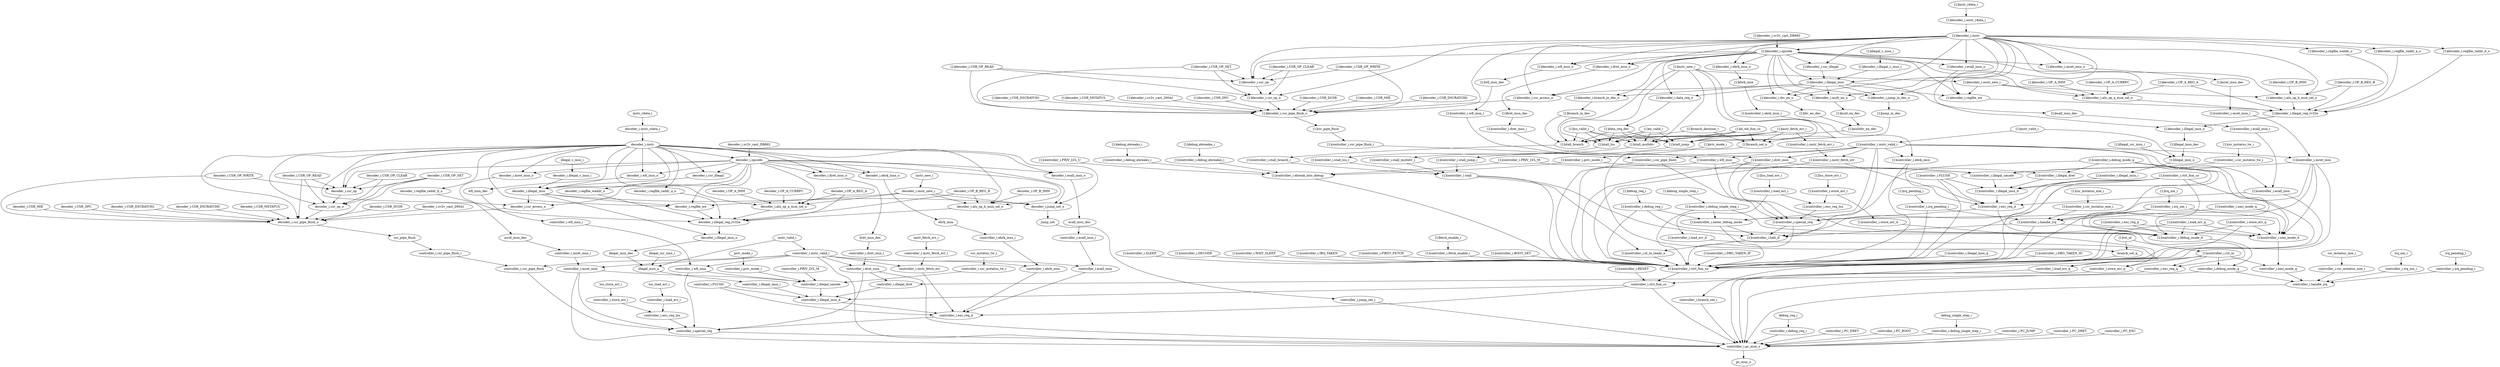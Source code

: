 strict digraph "" {
	"[1]decoder_i.regfile_waddr_o"	 [complexity=66,
		importance=0.226139331194,
		rank=0.00342635350294];
	"[1]decoder_i.illegal_reg_rv32e"	 [complexity=57,
		importance=0.224639396452,
		rank=0.00394104204302];
	"[1]decoder_i.regfile_waddr_o" -> "[1]decoder_i.illegal_reg_rv32e";
	"[1]controller_i.store_err_d"	 [complexity=5,
		importance=0.126293066967,
		rank=0.0252586133934];
	"controller_i.store_err_q"	 [complexity=3,
		importance=0.124236135488,
		rank=0.0414120451626];
	"[1]controller_i.store_err_d" -> "controller_i.store_err_q";
	"[1]controller_i.debug_mode_q"	 [complexity=37,
		importance=0.259781005236,
		rank=0.00702110824962];
	"[1]controller_i.debug_mode_d"	 [complexity=26,
		importance=0.035371155175,
		rank=0.00136042904519];
	"[1]controller_i.debug_mode_q" -> "[1]controller_i.debug_mode_d";
	"[1]controller_i.enter_debug_mode"	 [complexity=32,
		importance=0.257050514659,
		rank=0.00803282858308];
	"[1]controller_i.debug_mode_q" -> "[1]controller_i.enter_debug_mode";
	"[1]controller_i.ctrl_fsm_ns"	 [complexity=23,
		importance=0.0560106158287,
		rank=0.00243524416647];
	"[1]controller_i.debug_mode_q" -> "[1]controller_i.ctrl_fsm_ns";
	"[1]controller_i.handle_irq"	 [complexity=32,
		importance=0.194833045135,
		rank=0.00608853266047];
	"[1]controller_i.debug_mode_q" -> "[1]controller_i.handle_irq";
	"[1]controller_i.illegal_dret"	 [complexity=50,
		importance=0.208373847185,
		rank=0.00416747694369];
	"[1]controller_i.debug_mode_q" -> "[1]controller_i.illegal_dret";
	"decoder_i.OP_A_CURRPC"	 [complexity=49,
		importance=0.306098640594,
		rank=0.00624691103254];
	"decoder_i.alu_op_a_mux_sel_o"	 [complexity=37,
		importance=0.050767112984,
		rank=0.0013720841347];
	"decoder_i.OP_A_CURRPC" -> "decoder_i.alu_op_a_mux_sel_o";
	"[1]decoder_i.ecall_insn_o"	 [complexity=47,
		importance=0.209682770601,
		rank=0.00446133554471];
	"[1]ecall_insn_dec"	 [complexity=47,
		importance=0.208175981952,
		rank=0.00442927621175];
	"[1]decoder_i.ecall_insn_o" -> "[1]ecall_insn_dec";
	"[1]debug_ebreaku_i"	 [complexity=32,
		importance=0.0648616873385,
		rank=0.00202692772933];
	"[1]controller_i.debug_ebreaku_i"	 [complexity=32,
		importance=0.063365724648,
		rank=0.00198017889525];
	"[1]debug_ebreaku_i" -> "[1]controller_i.debug_ebreaku_i";
	"[1]controller_i.store_err_i"	 [complexity=40,
		importance=0.201562586251,
		rank=0.00503906465628];
	"[1]controller_i.store_err_i" -> "[1]controller_i.store_err_d";
	"[1]controller_i.exc_req_lsu"	 [complexity=37,
		importance=0.199318625379,
		rank=0.0053869898751];
	"[1]controller_i.store_err_i" -> "[1]controller_i.exc_req_lsu";
	"decoder_i.csr_op"	 [complexity=26,
		importance=0.67394588247,
		rank=0.0259209954796];
	"decoder_i.csr_op_o"	 [complexity=19,
		importance=0.223785925938,
		rank=0.0117782066283];
	"decoder_i.csr_op" -> "decoder_i.csr_op_o";
	"controller_i.nmi_mode_q"	 [complexity=7,
		importance=0.0736930026887,
		rank=0.0105275718127];
	"controller_i.handle_irq"	 [complexity=1,
		importance=0.0709019307268,
		rank=0.0709019307268];
	"controller_i.nmi_mode_q" -> "controller_i.handle_irq";
	"[1]controller_i.store_err_q"	 [complexity=26,
		importance=0.17066982253,
		rank=0.00656422394347];
	"[1]controller_i.store_err_q" -> "[1]controller_i.debug_mode_d";
	"[1]controller_i.nmi_mode_d"	 [complexity=9,
		importance=0.0760560461926,
		rank=0.00845067179918];
	"[1]controller_i.store_err_q" -> "[1]controller_i.nmi_mode_d";
	"[1]controller_i.store_err_q" -> "[1]controller_i.ctrl_fsm_ns";
	"[1]controller_i.ebrk_insn_i"	 [complexity=47,
		importance=0.205926607698,
		rank=0.00438141718506];
	"[1]controller_i.ebrk_insn"	 [complexity=44,
		importance=0.203305999466,
		rank=0.00462059089696];
	"[1]controller_i.ebrk_insn_i" -> "[1]controller_i.ebrk_insn";
	"[1]instr_valid_i"	 [complexity=37,
		importance=0.260416439131,
		rank=0.00703828213866];
	"[1]controller_i.instr_valid_i"	 [complexity=37,
		importance=0.25892047644,
		rank=0.0069978507146];
	"[1]instr_valid_i" -> "[1]controller_i.instr_valid_i";
	"[1]illegal_insn_o"	 [complexity=50,
		importance=0.213706962865,
		rank=0.0042741392573];
	"[1]instr_valid_i" -> "[1]illegal_insn_o";
	"controller_i.debug_mode_q"	 [complexity=24,
		importance=0.0331295964898,
		rank=0.00138039985374];
	"[1]controller_i.debug_mode_d" -> "controller_i.debug_mode_q";
	"controller_i.debug_req_i"	 [complexity=2,
		importance=0.0292657743044,
		rank=0.0146328871522];
	"controller_i.pc_mux_o"	 [complexity=0,
		importance=0.013510906716,
		rank=0.0];
	"controller_i.debug_req_i" -> "controller_i.pc_mux_o";
	"decoder_i.CSR_DSCRATCH1"	 [complexity=23,
		importance=0.045532297496,
		rank=0.00197966510852];
	"decoder_i.csr_pipe_flush_o"	 [complexity=11,
		importance=0.0440363348055,
		rank=0.00400330316414];
	"decoder_i.CSR_DSCRATCH1" -> "decoder_i.csr_pipe_flush_o";
	"controller_i.store_err_i"	 [complexity=11,
		importance=0.0235878449792,
		rank=0.00214434954356];
	"controller_i.exc_req_lsu"	 [complexity=8,
		importance=0.0213438841067,
		rank=0.00266798551334];
	"controller_i.store_err_i" -> "controller_i.exc_req_lsu";
	"[1]controller_i.instr_valid_i" -> "[1]controller_i.ebrk_insn";
	"[1]controller_i.csr_pipe_flush"	 [complexity=37,
		importance=0.200728212414,
		rank=0.005425086822];
	"[1]controller_i.instr_valid_i" -> "[1]controller_i.csr_pipe_flush";
	"[1]controller_i.halt_if"	 [complexity=27,
		importance=0.0638285493294,
		rank=0.00236402034553];
	"[1]controller_i.instr_valid_i" -> "[1]controller_i.halt_if";
	"[1]controller_i.instr_valid_i" -> "[1]controller_i.enter_debug_mode";
	"[1]controller_i.instr_valid_i" -> "[1]controller_i.ctrl_fsm_ns";
	"[1]controller_i.wfi_insn"	 [complexity=56,
		importance=0.213210726129,
		rank=0.00380733439516];
	"[1]controller_i.instr_valid_i" -> "[1]controller_i.wfi_insn";
	"[1]controller_i.ecall_insn"	 [complexity=44,
		importance=0.203305999466,
		rank=0.00462059089696];
	"[1]controller_i.instr_valid_i" -> "[1]controller_i.ecall_insn";
	"[1]controller_i.instr_fetch_err"	 [complexity=44,
		importance=0.202763368803,
		rank=0.00460825838188];
	"[1]controller_i.instr_valid_i" -> "[1]controller_i.instr_fetch_err";
	"[1]controller_i.mret_insn"	 [complexity=56,
		importance=0.213210726129,
		rank=0.00380733439516];
	"[1]controller_i.instr_valid_i" -> "[1]controller_i.mret_insn";
	"[1]controller_i.dret_insn"	 [complexity=53,
		importance=0.211242450933,
		rank=0.00398570662138];
	"[1]controller_i.instr_valid_i" -> "[1]controller_i.dret_insn";
	"[1]decoder_i.illegal_insn"	 [complexity=40,
		importance=0.211574226839,
		rank=0.00528935567097];
	"[1]decoder_i.regfile_we"	 [complexity=66,
		importance=0.226622098371,
		rank=0.00343366815714];
	"[1]decoder_i.illegal_insn" -> "[1]decoder_i.regfile_we";
	"[1]decoder_i.branch_in_dec_o"	 [complexity=39,
		importance=0.208147951317,
		rank=0.00533712695684];
	"[1]decoder_i.illegal_insn" -> "[1]decoder_i.branch_in_dec_o";
	"[1]decoder_i.csr_access_o"	 [complexity=48,
		importance=0.667753237855,
		rank=0.0139115257886];
	"[1]decoder_i.illegal_insn" -> "[1]decoder_i.csr_access_o";
	"[1]decoder_i.illegal_insn_o"	 [complexity=54,
		importance=0.219608225737,
		rank=0.00406681899512];
	"[1]decoder_i.illegal_insn" -> "[1]decoder_i.illegal_insn_o";
	"[1]decoder_i.jump_in_dec_o"	 [complexity=39,
		importance=0.207915676377,
		rank=0.00533117118914];
	"[1]decoder_i.illegal_insn" -> "[1]decoder_i.jump_in_dec_o";
	"[1]decoder_i.mult_en_o"	 [complexity=42,
		importance=0.210440898318,
		rank=0.00501049757901];
	"[1]decoder_i.illegal_insn" -> "[1]decoder_i.mult_en_o";
	"[1]decoder_i.data_req_o"	 [complexity=41,
		importance=0.411796459651,
		rank=0.010043816089];
	"[1]decoder_i.illegal_insn" -> "[1]decoder_i.data_req_o";
	"[1]decoder_i.div_en_o"	 [complexity=42,
		importance=0.210440898318,
		rank=0.00501049757901];
	"[1]decoder_i.illegal_insn" -> "[1]decoder_i.div_en_o";
	branch_set_q	 [complexity=2,
		importance=0.0188792712906,
		rank=0.00943963564532];
	"controller_i.branch_set_i"	 [complexity=2,
		importance=0.0162976222287,
		rank=0.00814881111433];
	branch_set_q -> "controller_i.branch_set_i";
	"[1]controller_i.debug_single_step_i"	 [complexity=37,
		importance=0.259294475531,
		rank=0.00700795879814];
	"[1]controller_i.debug_single_step_i" -> "[1]controller_i.debug_mode_d";
	"[1]controller_i.debug_single_step_i" -> "[1]controller_i.enter_debug_mode";
	"[1]controller_i.debug_single_step_i" -> "[1]controller_i.ctrl_fsm_ns";
	"controller_i.special_req"	 [complexity=1,
		importance=0.0188194686878,
		rank=0.0188194686878];
	"controller_i.exc_req_lsu" -> "controller_i.special_req";
	"controller_i.instr_valid_i"	 [complexity=30,
		importance=0.0371059466384,
		rank=0.00123686488795];
	"controller_i.wfi_insn"	 [complexity=27,
		importance=0.035235984857,
		rank=0.00130503647618];
	"controller_i.instr_valid_i" -> "controller_i.wfi_insn";
	"controller_i.csr_pipe_flush"	 [complexity=8,
		importance=0.022753471142,
		rank=0.00284418389275];
	"controller_i.instr_valid_i" -> "controller_i.csr_pipe_flush";
	"controller_i.ecall_insn"	 [complexity=15,
		importance=0.025331258194,
		rank=0.00168875054627];
	"controller_i.instr_valid_i" -> "controller_i.ecall_insn";
	"controller_i.mret_insn"	 [complexity=27,
		importance=0.035235984857,
		rank=0.00130503647618];
	"controller_i.instr_valid_i" -> "controller_i.mret_insn";
	"controller_i.dret_insn"	 [complexity=24,
		importance=0.0332677096612,
		rank=0.00138615456922];
	"controller_i.instr_valid_i" -> "controller_i.dret_insn";
	"controller_i.instr_valid_i" -> "controller_i.pc_mux_o";
	"controller_i.ebrk_insn"	 [complexity=15,
		importance=0.025331258194,
		rank=0.00168875054627];
	"controller_i.instr_valid_i" -> "controller_i.ebrk_insn";
	"controller_i.instr_fetch_err"	 [complexity=15,
		importance=0.0247886275305,
		rank=0.0016525751687];
	"controller_i.instr_valid_i" -> "controller_i.instr_fetch_err";
	"controller_i.ebrk_insn_i"	 [complexity=18,
		importance=0.0279518664258,
		rank=0.0015528814681];
	"controller_i.ebrk_insn_i" -> "controller_i.ebrk_insn";
	"controller_i.csr_mstatus_mie_i"	 [complexity=7,
		importance=0.0731458915993,
		rank=0.0104494130856];
	"controller_i.csr_mstatus_mie_i" -> "controller_i.handle_irq";
	"[1]controller_i.RESET"	 [complexity=23,
		importance=0.0408361497592,
		rank=0.00177548477214];
	"controller_i.ctrl_fsm_cs"	 [complexity=21,
		importance=0.0393401870688,
		rank=0.00187334224137];
	"[1]controller_i.RESET" -> "controller_i.ctrl_fsm_cs";
	"decoder_i.csr_illegal"	 [complexity=5,
		importance=0.0255106559712,
		rank=0.00510213119424];
	"decoder_i.illegal_insn"	 [complexity=3,
		importance=0.0240038673223,
		rank=0.00800128910745];
	"decoder_i.csr_illegal" -> "decoder_i.illegal_insn";
	"[1]instr_rdata_i"	 [complexity=48,
		importance=0.221125803453,
		rank=0.00460678757195];
	"[1]decoder_i.instr_rdata_i"	 [complexity=48,
		importance=0.219629840763,
		rank=0.00457562168256];
	"[1]instr_rdata_i" -> "[1]decoder_i.instr_rdata_i";
	"[1]instr_new_i"	 [complexity=6,
		importance=0.0221725600216,
		rank=0.00369542667026];
	"[1]stall_multdiv"	 [complexity=37,
		importance=0.203659315886,
		rank=0.00550430583477];
	"[1]instr_new_i" -> "[1]stall_multdiv";
	"[1]decoder_i.instr_new_i"	 [complexity=69,
		importance=1.36955478987,
		rank=0.0198486201431];
	"[1]instr_new_i" -> "[1]decoder_i.instr_new_i";
	"[1]stall_lsu"	 [complexity=37,
		importance=0.20307785325,
		rank=0.00548859062839];
	"[1]instr_new_i" -> "[1]stall_lsu";
	"[1]stall_jump"	 [complexity=37,
		importance=0.203869450518,
		rank=0.00550998514914];
	"[1]instr_new_i" -> "[1]stall_jump";
	"[1]stall_branch"	 [complexity=37,
		importance=0.204094715464,
		rank=0.00551607339092];
	"[1]instr_new_i" -> "[1]stall_branch";
	"[1]branch_set_n"	 [complexity=4,
		importance=0.0206765973311,
		rank=0.00516914933278];
	"[1]instr_new_i" -> "[1]branch_set_n";
	"controller_i.store_err_q" -> "controller_i.pc_mux_o";
	"[1]controller_i.ebrk_insn" -> "[1]controller_i.ctrl_fsm_ns";
	"[1]controller_i.exc_req_d"	 [complexity=37,
		importance=0.200437395717,
		rank=0.00541722691128];
	"[1]controller_i.ebrk_insn" -> "[1]controller_i.exc_req_d";
	"[1]decoder_i.csr_op"	 [complexity=55,
		importance=3.34356700155,
		rank=0.0607921273009];
	"[1]decoder_i.csr_op_o"	 [complexity=48,
		importance=1.1136596323,
		rank=0.0232012423395];
	"[1]decoder_i.csr_op" -> "[1]decoder_i.csr_op_o";
	"decoder_i.CSR_OP_CLEAR"	 [complexity=28,
		importance=0.67544184516,
		rank=0.0241229230414];
	"decoder_i.CSR_OP_CLEAR" -> "decoder_i.csr_op";
	"decoder_i.CSR_OP_CLEAR" -> "decoder_i.csr_op_o";
	"[1]controller_i.stall_multdiv_i"	 [complexity=37,
		importance=0.201187692696,
		rank=0.00543750520799];
	"[1]stall_multdiv" -> "[1]controller_i.stall_multdiv_i";
	lsu_load_err_i	 [complexity=11,
		importance=0.0247098085786,
		rank=0.00224634623442];
	"controller_i.load_err_i"	 [complexity=11,
		importance=0.0232138458882,
		rank=0.0021103496262];
	lsu_load_err_i -> "controller_i.load_err_i";
	"[1]controller_i.ctrl_fsm_cs"	 [complexity=50,
		importance=0.217314928341,
		rank=0.00434629856682];
	"[1]controller_i.ctrl_fsm_cs" -> "[1]controller_i.debug_mode_d";
	"[1]controller_i.ctrl_fsm_cs" -> "[1]controller_i.nmi_mode_d";
	"[1]controller_i.ctrl_fsm_cs" -> "[1]controller_i.halt_if";
	"[1]controller_i.ctrl_fsm_cs" -> "[1]controller_i.ctrl_fsm_ns";
	"[1]controller_i.ctrl_fsm_cs" -> "[1]controller_i.exc_req_d";
	"[1]controller_i.illegal_insn_d"	 [complexity=44,
		importance=0.206622760331,
		rank=0.0046959718257];
	"[1]controller_i.ctrl_fsm_cs" -> "[1]controller_i.illegal_insn_d";
	"[1]controller_i.debug_req_i"	 [complexity=37,
		importance=0.259294475531,
		rank=0.00700795879814];
	"[1]controller_i.debug_req_i" -> "[1]controller_i.debug_mode_d";
	"[1]controller_i.debug_req_i" -> "[1]controller_i.enter_debug_mode";
	"[1]controller_i.debug_req_i" -> "[1]controller_i.ctrl_fsm_ns";
	"[1]decoder_i.CSR_OP_CLEAR"	 [complexity=57,
		importance=3.34506296424,
		rank=0.0586853151621];
	"[1]decoder_i.CSR_OP_CLEAR" -> "[1]decoder_i.csr_op";
	"[1]decoder_i.CSR_OP_CLEAR" -> "[1]decoder_i.csr_op_o";
	"controller_i.wfi_insn" -> "controller_i.special_req";
	"controller_i.illegal_umode"	 [complexity=21,
		importance=0.0323673811082,
		rank=0.0015413038623];
	"controller_i.wfi_insn" -> "controller_i.illegal_umode";
	"[1]ex_valid_i"	 [complexity=41,
		importance=0.205365413209,
		rank=0.00500891251729];
	"[1]ex_valid_i" -> "[1]stall_multdiv";
	"[1]ex_valid_i" -> "[1]stall_lsu";
	"[1]ex_valid_i" -> "[1]stall_jump";
	"[1]ex_valid_i" -> "[1]stall_branch";
	"[1]controller_i.special_req"	 [complexity=30,
		importance=0.19679420996,
		rank=0.00655980699866];
	"[1]controller_i.csr_pipe_flush" -> "[1]controller_i.special_req";
	"[1]controller_i.csr_pipe_flush" -> "[1]controller_i.ctrl_fsm_ns";
	"controller_i.wfi_insn_i"	 [complexity=30,
		importance=0.0378565930887,
		rank=0.00126188643629];
	"controller_i.wfi_insn_i" -> "controller_i.wfi_insn";
	"[1]decoder_i.instr_new_i" -> "[1]decoder_i.regfile_we";
	"[1]decoder_i.alu_op_a_mux_sel_o"	 [complexity=66,
		importance=0.228741854256,
		rank=0.00346578567055];
	"[1]decoder_i.instr_new_i" -> "[1]decoder_i.alu_op_a_mux_sel_o";
	"[1]decoder_i.alu_op_b_mux_sel_o"	 [complexity=66,
		importance=0.228003243143,
		rank=0.00345459459307];
	"[1]decoder_i.instr_new_i" -> "[1]decoder_i.alu_op_b_mux_sel_o";
	"[1]decoder_i.ebrk_insn_o"	 [complexity=47,
		importance=0.209682770601,
		rank=0.00446133554471];
	"[1]ebrk_insn"	 [complexity=47,
		importance=0.208175981952,
		rank=0.00442927621175];
	"[1]decoder_i.ebrk_insn_o" -> "[1]ebrk_insn";
	"[1]decoder_i.illegal_c_insn_i"	 [complexity=41,
		importance=0.213818187711,
		rank=0.00521507774906];
	"[1]decoder_i.illegal_c_insn_i" -> "[1]decoder_i.illegal_insn";
	"[1]illegal_c_insn_i"	 [complexity=41,
		importance=0.215314150402,
		rank=0.00525156464395];
	"[1]illegal_c_insn_i" -> "[1]decoder_i.illegal_c_insn_i";
	"[1]controller_i.nmi_mode_d" -> "controller_i.nmi_mode_q";
	"[1]controller_i.dret_insn_i"	 [complexity=56,
		importance=0.213863059165,
		rank=0.00381898319938];
	"[1]controller_i.dret_insn_i" -> "[1]controller_i.dret_insn";
	"[1]decoder_i.regfile_we" -> "[1]decoder_i.illegal_reg_rv32e";
	"[1]csr_mstatus_tw_i"	 [complexity=56,
		importance=0.214082045943,
		rank=0.00382289367756];
	"[1]controller_i.csr_mstatus_tw_i"	 [complexity=56,
		importance=0.212586083253,
		rank=0.00379618005809];
	"[1]csr_mstatus_tw_i" -> "[1]controller_i.csr_mstatus_tw_i";
	"decoder_i.OP_A_IMM"	 [complexity=43,
		importance=0.153797301642,
		rank=0.00357668143354];
	"decoder_i.OP_A_IMM" -> "decoder_i.alu_op_a_mux_sel_o";
	"[1]controller_i.illegal_insn_q"	 [complexity=24,
		importance=0.0591695401535,
		rank=0.00246539750639];
	"[1]controller_i.illegal_insn_q" -> "[1]controller_i.ctrl_fsm_ns";
	"[1]controller_i.stall_branch_i"	 [complexity=37,
		importance=0.201332782116,
		rank=0.00544142654369];
	"[1]controller_i.stall"	 [complexity=32,
		importance=0.198455876563,
		rank=0.00620174614259];
	"[1]controller_i.stall_branch_i" -> "[1]controller_i.stall";
	"[1]decoder_i.OP_A_IMM"	 [complexity=72,
		importance=0.687721525459,
		rank=0.00955168785359];
	"[1]decoder_i.OP_A_IMM" -> "[1]decoder_i.alu_op_a_mux_sel_o";
	"[1]controller_i.ecall_insn_i"	 [complexity=47,
		importance=0.205926607698,
		rank=0.00438141718506];
	"[1]ecall_insn_dec" -> "[1]controller_i.ecall_insn_i";
	"[1]decoder_i.CSR_OP_WRITE"	 [complexity=57,
		importance=3.34506296424,
		rank=0.0586853151621];
	"[1]decoder_i.CSR_OP_WRITE" -> "[1]decoder_i.csr_op";
	"[1]decoder_i.csr_pipe_flush_o"	 [complexity=40,
		importance=0.222011076078,
		rank=0.00555027690194];
	"[1]decoder_i.CSR_OP_WRITE" -> "[1]decoder_i.csr_pipe_flush_o";
	"[1]controller_i.instr_fetch_err_i"	 [complexity=47,
		importance=0.204298699818,
		rank=0.0043467808472];
	"[1]controller_i.instr_fetch_err_i" -> "[1]controller_i.instr_fetch_err";
	"decoder_i.regfile_waddr_o"	 [complexity=37,
		importance=0.0481645899217,
		rank=0.00130174567356];
	"decoder_i.illegal_reg_rv32e"	 [complexity=28,
		importance=0.04666465518,
		rank=0.00166659482786];
	"decoder_i.regfile_waddr_o" -> "decoder_i.illegal_reg_rv32e";
	"[1]decoder_i.regfile_raddr_a_o"	 [complexity=66,
		importance=0.226139331194,
		rank=0.00342635350294];
	"[1]decoder_i.regfile_raddr_a_o" -> "[1]decoder_i.illegal_reg_rv32e";
	"[1]branch_in_dec"	 [complexity=39,
		importance=0.206443128435,
		rank=0.00529341354961];
	"[1]decoder_i.branch_in_dec_o" -> "[1]branch_in_dec";
	"decoder_i.illegal_insn_o"	 [complexity=25,
		importance=0.0416334844645,
		rank=0.00166533937858];
	"decoder_i.illegal_reg_rv32e" -> "decoder_i.illegal_insn_o";
	"[1]controller_i.IRQ_TAKEN"	 [complexity=29,
		importance=0.169527810177,
		rank=0.00584578655781];
	"[1]controller_i.IRQ_TAKEN" -> "[1]controller_i.ctrl_fsm_ns";
	"[1]controller_i.FIRST_FETCH"	 [complexity=27,
		importance=0.113517194348,
		rank=0.0042043405314];
	"[1]controller_i.FIRST_FETCH" -> "[1]controller_i.ctrl_fsm_ns";
	illegal_csr_insn_i	 [complexity=25,
		importance=0.0372281842833,
		rank=0.00148912737133];
	illegal_insn_o	 [complexity=21,
		importance=0.0357322215929,
		rank=0.00170153436157];
	illegal_csr_insn_i -> illegal_insn_o;
	"[1]controller_i.stall_lsu_i"	 [complexity=37,
		importance=0.200993864943,
		rank=0.00543226662008];
	"[1]stall_lsu" -> "[1]controller_i.stall_lsu_i";
	"decoder_i.regfile_we"	 [complexity=37,
		importance=0.0486473570991,
		rank=0.00131479343511];
	"decoder_i.regfile_we" -> "decoder_i.illegal_reg_rv32e";
	"[1]controller_i.special_req" -> "[1]controller_i.halt_if";
	"[1]controller_i.special_req" -> "[1]controller_i.ctrl_fsm_ns";
	"[1]decoder_i.illegal_reg_rv32e" -> "[1]decoder_i.illegal_insn_o";
	"[1]controller_i.BOOT_SET"	 [complexity=25,
		importance=0.0575065785191,
		rank=0.00230026314077];
	"[1]controller_i.BOOT_SET" -> "[1]controller_i.ctrl_fsm_ns";
	"[1]controller_i.illegal_insn_i"	 [complexity=50,
		importance=0.209980847239,
		rank=0.00419961694478];
	"[1]illegal_insn_o" -> "[1]controller_i.illegal_insn_i";
	"[1]controller_i.SLEEP"	 [complexity=25,
		importance=0.0575065785191,
		rank=0.00230026314077];
	"[1]controller_i.SLEEP" -> "[1]controller_i.ctrl_fsm_ns";
	"[1]controller_i.csr_mstatus_mie_i"	 [complexity=38,
		importance=0.197077006008,
		rank=0.0051862370002];
	"[1]controller_i.csr_mstatus_mie_i" -> "[1]controller_i.handle_irq";
	"[1]decoder_i.csr_access_o" -> "[1]decoder_i.csr_pipe_flush_o";
	"controller_i.csr_pipe_flush" -> "controller_i.special_req";
	"[1]controller_i.priv_mode_i"	 [complexity=32,
		importance=0.063365724648,
		rank=0.00198017889525];
	"[1]controller_i.illegal_umode"	 [complexity=50,
		importance=0.21034212238,
		rank=0.00420684244761];
	"[1]controller_i.priv_mode_i" -> "[1]controller_i.illegal_umode";
	"[1]controller_i.ebreak_into_debug"	 [complexity=25,
		importance=0.0611217637756,
		rank=0.00244487055102];
	"[1]controller_i.priv_mode_i" -> "[1]controller_i.ebreak_into_debug";
	jump_set	 [complexity=2,
		importance=0.0185770451422,
		rank=0.00928852257108];
	"controller_i.jump_set_i"	 [complexity=2,
		importance=0.0161969131091,
		rank=0.00809845655454];
	jump_set -> "controller_i.jump_set_i";
	"decoder_i.OP_B_IMM"	 [complexity=67,
		importance=1.95260753565,
		rank=0.0291433960545];
	"decoder_i.alu_op_b_mux_sel_o"	 [complexity=37,
		importance=0.0500285018707,
		rank=0.00135212167218];
	"decoder_i.OP_B_IMM" -> "decoder_i.alu_op_b_mux_sel_o";
	"controller_i.PC_ERET"	 [complexity=2,
		importance=0.0150068694064,
		rank=0.00750343470319];
	"controller_i.PC_ERET" -> "controller_i.pc_mux_o";
	"[1]decoder_i.CSR_MIE"	 [complexity=46,
		importance=0.223507038768,
		rank=0.00485884866887];
	"[1]decoder_i.CSR_MIE" -> "[1]decoder_i.csr_pipe_flush_o";
	"decoder_i.instr_rdata_i"	 [complexity=36,
		importance=0.0481615812672,
		rank=0.00133782170187];
	"decoder_i.instr"	 [complexity=34,
		importance=0.0462916194858,
		rank=0.00136151822017];
	"decoder_i.instr_rdata_i" -> "decoder_i.instr";
	"[1]decoder_i.dret_insn_o"	 [complexity=56,
		importance=0.217619222068,
		rank=0.00388605753694];
	"[1]dret_insn_dec"	 [complexity=56,
		importance=0.21611243342,
		rank=0.00385915059678];
	"[1]decoder_i.dret_insn_o" -> "[1]dret_insn_dec";
	"[1]decoder_i.wfi_insn_o"	 [complexity=59,
		importance=0.219587497264,
		rank=0.00372182198753];
	"[1]wfi_insn_dec"	 [complexity=59,
		importance=0.218080708615,
		rank=0.00369628319687];
	"[1]decoder_i.wfi_insn_o" -> "[1]wfi_insn_dec";
	"controller_i.PC_BOOT"	 [complexity=6,
		importance=0.0420286828383,
		rank=0.00700478047305];
	"controller_i.PC_BOOT" -> "controller_i.pc_mux_o";
	"[1]id_wb_fsm_cs"	 [complexity=5,
		importance=0.0246203502067,
		rank=0.00492407004135];
	"[1]id_wb_fsm_cs" -> "[1]stall_multdiv";
	"[1]id_wb_fsm_cs" -> "[1]stall_lsu";
	"[1]id_wb_fsm_cs" -> "[1]stall_jump";
	"[1]id_wb_fsm_cs" -> "[1]stall_branch";
	"[1]id_wb_fsm_cs" -> "[1]branch_set_n";
	irq_nm_i	 [complexity=7,
		importance=0.0746418542897,
		rank=0.0106631220414];
	"controller_i.irq_nm_i"	 [complexity=7,
		importance=0.0731458915993,
		rank=0.0104494130856];
	irq_nm_i -> "controller_i.irq_nm_i";
	illegal_insn_dec	 [complexity=25,
		importance=0.0386967888191,
		rank=0.00154787155277];
	"decoder_i.illegal_insn_o" -> illegal_insn_dec;
	"decoder_i.OP_A_REG_A"	 [complexity=55,
		importance=2.38755027294,
		rank=0.0434100049625];
	"decoder_i.OP_A_REG_A" -> "decoder_i.illegal_reg_rv32e";
	"decoder_i.OP_A_REG_A" -> "decoder_i.alu_op_a_mux_sel_o";
	"[1]controller_i.PRIV_LVL_U"	 [complexity=32,
		importance=0.062617726466,
		rank=0.00195680395206];
	"[1]controller_i.PRIV_LVL_U" -> "[1]controller_i.ebreak_into_debug";
	"[1]controller_i.id_in_ready_o"	 [complexity=24,
		importance=0.0591199209116,
		rank=0.00246333003798];
	"[1]controller_i.halt_if" -> "[1]controller_i.id_in_ready_o";
	"[1]controller_i.enter_debug_mode" -> "[1]controller_i.halt_if";
	"[1]controller_i.enter_debug_mode" -> "[1]controller_i.ctrl_fsm_ns";
	"[1]debug_ebreakm_i"	 [complexity=32,
		importance=0.0648616873385,
		rank=0.00202692772933];
	"[1]controller_i.debug_ebreakm_i"	 [complexity=32,
		importance=0.063365724648,
		rank=0.00198017889525];
	"[1]debug_ebreakm_i" -> "[1]controller_i.debug_ebreakm_i";
	"[1]decoder_i.CSR_DSCRATCH0"	 [complexity=52,
		importance=0.223507038768,
		rank=0.004298212284];
	"[1]decoder_i.CSR_DSCRATCH0" -> "[1]decoder_i.csr_pipe_flush_o";
	"controller_i.FLUSH"	 [complexity=21,
		importance=0.030143981749,
		rank=0.00143542770233];
	"controller_i.illegal_insn_d"	 [complexity=15,
		importance=0.0286480190585,
		rank=0.00190986793723];
	"controller_i.FLUSH" -> "controller_i.illegal_insn_d";
	"controller_i.exc_req_d"	 [complexity=8,
		importance=0.0224626544453,
		rank=0.00280783180566];
	"controller_i.FLUSH" -> "controller_i.exc_req_d";
	"[1]controller_i.PRIV_LVL_M"	 [complexity=32,
		importance=0.062617726466,
		rank=0.00195680395206];
	"[1]controller_i.PRIV_LVL_M" -> "[1]controller_i.illegal_umode";
	"[1]controller_i.PRIV_LVL_M" -> "[1]controller_i.ebreak_into_debug";
	"controller_i.dret_insn_i"	 [complexity=27,
		importance=0.035888317893,
		rank=0.001329196959];
	"controller_i.dret_insn_i" -> "controller_i.dret_insn";
	"decoder_i.CSR_DSCRATCH0"	 [complexity=23,
		importance=0.045532297496,
		rank=0.00197966510852];
	"decoder_i.CSR_DSCRATCH0" -> "decoder_i.csr_pipe_flush_o";
	"controller_i.illegal_dret"	 [complexity=21,
		importance=0.0303991059125,
		rank=0.00144757647202];
	"controller_i.illegal_dret" -> "controller_i.illegal_insn_d";
	"[1]decoder_i.CSR_OP_READ"	 [complexity=57,
		importance=3.34506296424,
		rank=0.0586853151621];
	"[1]decoder_i.CSR_OP_READ" -> "[1]decoder_i.csr_op";
	"[1]decoder_i.CSR_OP_READ" -> "[1]decoder_i.csr_pipe_flush_o";
	"[1]decoder_i.CSR_OP_READ" -> "[1]decoder_i.csr_op_o";
	"[1]controller_i.ctrl_fsm_ns" -> "controller_i.ctrl_fsm_cs";
	"[1]controller_i.exc_req_lsu" -> "[1]controller_i.special_req";
	"controller_i.ecall_insn" -> "controller_i.exc_req_d";
	"[1]dret_insn_dec" -> "[1]controller_i.dret_insn_i";
	"[1]controller_i.illegal_umode" -> "[1]controller_i.illegal_insn_d";
	"[1]lsu_valid_i"	 [complexity=41,
		importance=0.205365413209,
		rank=0.00500891251729];
	"[1]lsu_valid_i" -> "[1]stall_multdiv";
	"[1]lsu_valid_i" -> "[1]stall_lsu";
	"[1]lsu_valid_i" -> "[1]stall_jump";
	"[1]lsu_valid_i" -> "[1]stall_branch";
	"[1]illegal_csr_insn_i"	 [complexity=54,
		importance=0.215202925555,
		rank=0.00398523936214];
	"[1]illegal_csr_insn_i" -> "[1]illegal_insn_o";
	"[1]decoder_i.CSR_DSCRATCH1"	 [complexity=52,
		importance=0.223507038768,
		rank=0.004298212284];
	"[1]decoder_i.CSR_DSCRATCH1" -> "[1]decoder_i.csr_pipe_flush_o";
	"[1]fetch_enable_i"	 [complexity=24,
		importance=0.0597505393916,
		rank=0.00248960580798];
	"[1]controller_i.fetch_enable_i"	 [complexity=24,
		importance=0.0582545767012,
		rank=0.00242727402922];
	"[1]fetch_enable_i" -> "[1]controller_i.fetch_enable_i";
	instr_valid_i	 [complexity=30,
		importance=0.0386019093288,
		rank=0.00128673031096];
	instr_valid_i -> "controller_i.instr_valid_i";
	instr_valid_i -> illegal_insn_o;
	"[1]decoder_i.CSR_OP_SET"	 [complexity=57,
		importance=3.34506296424,
		rank=0.0586853151621];
	"[1]decoder_i.CSR_OP_SET" -> "[1]decoder_i.csr_op";
	"[1]decoder_i.CSR_OP_SET" -> "[1]decoder_i.csr_pipe_flush_o";
	"[1]decoder_i.CSR_OP_SET" -> "[1]decoder_i.csr_op_o";
	"[1]data_req_dec"	 [complexity=41,
		importance=0.410088754913,
		rank=0.010002164754];
	"[1]data_req_dec" -> "[1]stall_multdiv";
	"[1]data_req_dec" -> "[1]stall_lsu";
	"[1]data_req_dec" -> "[1]stall_jump";
	"[1]data_req_dec" -> "[1]stall_branch";
	"[1]controller_i.exc_req_d" -> "[1]controller_i.special_req";
	"controller_i.exc_req_q"	 [complexity=3,
		importance=0.124118068878,
		rank=0.0413726896261];
	"[1]controller_i.exc_req_d" -> "controller_i.exc_req_q";
	"decoder_i.CSR_OP_WRITE"	 [complexity=28,
		importance=0.67544184516,
		rank=0.0241229230414];
	"decoder_i.CSR_OP_WRITE" -> "decoder_i.csr_op";
	"decoder_i.CSR_OP_WRITE" -> "decoder_i.csr_pipe_flush_o";
	csr_mstatus_tw_i	 [complexity=27,
		importance=0.0361073046711,
		rank=0.00133730758041];
	"controller_i.csr_mstatus_tw_i"	 [complexity=27,
		importance=0.0346113419807,
		rank=0.00128190155484];
	csr_mstatus_tw_i -> "controller_i.csr_mstatus_tw_i";
	illegal_c_insn_i	 [complexity=4,
		importance=0.0277437908852,
		rank=0.00693594772131];
	"decoder_i.illegal_c_insn_i"	 [complexity=4,
		importance=0.0262478281948,
		rank=0.0065619570487];
	illegal_c_insn_i -> "decoder_i.illegal_c_insn_i";
	"[1]irq_nm_i"	 [complexity=38,
		importance=0.198572968698,
		rank=0.00522560443942];
	"[1]controller_i.irq_nm_i"	 [complexity=38,
		importance=0.197077006008,
		rank=0.0051862370002];
	"[1]irq_nm_i" -> "[1]controller_i.irq_nm_i";
	"decoder_i.alu_op_b_mux_sel_o" -> "decoder_i.illegal_reg_rv32e";
	"controller_i.mret_insn_i"	 [complexity=30,
		importance=0.0378565930887,
		rank=0.00126188643629];
	"controller_i.mret_insn_i" -> "controller_i.mret_insn";
	"decoder_i.CSR_OP_SET"	 [complexity=28,
		importance=0.67544184516,
		rank=0.0241229230414];
	"decoder_i.CSR_OP_SET" -> "decoder_i.csr_op";
	"decoder_i.CSR_OP_SET" -> "decoder_i.csr_op_o";
	"decoder_i.CSR_OP_SET" -> "decoder_i.csr_pipe_flush_o";
	"[1]controller_i.DBG_TAKEN_IF"	 [complexity=29,
		importance=0.169527810177,
		rank=0.00584578655781];
	"[1]controller_i.DBG_TAKEN_IF" -> "[1]controller_i.ctrl_fsm_ns";
	"[1]controller_i.DBG_TAKEN_ID"	 [complexity=25,
		importance=0.0575065785191,
		rank=0.00230026314077];
	"[1]controller_i.DBG_TAKEN_ID" -> "[1]controller_i.ctrl_fsm_ns";
	"[1]controller_i.debug_ebreaku_i" -> "[1]controller_i.ebreak_into_debug";
	"[1]controller_i.stall_multdiv_i" -> "[1]controller_i.stall";
	"[1]decoder_i.regfile_raddr_b_o"	 [complexity=66,
		importance=0.226139331194,
		rank=0.00342635350294];
	"[1]decoder_i.regfile_raddr_b_o" -> "[1]decoder_i.illegal_reg_rv32e";
	"[1]csr_mstatus_mie_i"	 [complexity=38,
		importance=0.198572968698,
		rank=0.00522560443942];
	"[1]csr_mstatus_mie_i" -> "[1]controller_i.csr_mstatus_mie_i";
	"[1]branch_in_dec" -> "[1]stall_branch";
	"decoder_i.csr_op_o" -> "decoder_i.csr_pipe_flush_o";
	"[1]illegal_insn_dec"	 [complexity=54,
		importance=0.216671530091,
		rank=0.00401243574243];
	"[1]decoder_i.illegal_insn_o" -> "[1]illegal_insn_dec";
	"controller_i.illegal_insn_i"	 [complexity=21,
		importance=0.032006105967,
		rank=0.00152410028414];
	"controller_i.illegal_insn_i" -> "controller_i.illegal_insn_d";
	instr_new_i	 [complexity=5,
		importance=0.0640672442862,
		rank=0.0128134488572];
	"decoder_i.instr_new_i"	 [complexity=5,
		importance=0.0625712815958,
		rank=0.0125142563192];
	instr_new_i -> "decoder_i.instr_new_i";
	"[1]jump_in_dec"	 [complexity=39,
		importance=0.206215527011,
		rank=0.00528757761567];
	"[1]decoder_i.jump_in_dec_o" -> "[1]jump_in_dec";
	"controller_i.illegal_insn_d" -> "controller_i.exc_req_d";
	"[1]controller_i.stall_jump_i"	 [complexity=37,
		importance=0.201257701497,
		rank=0.00543939733776];
	"[1]stall_jump" -> "[1]controller_i.stall_jump_i";
	"[1]controller_i.exc_req_q"	 [complexity=26,
		importance=0.170551755921,
		rank=0.00655968292003];
	"[1]controller_i.exc_req_q" -> "[1]controller_i.debug_mode_d";
	"[1]controller_i.exc_req_q" -> "[1]controller_i.nmi_mode_d";
	"[1]controller_i.exc_req_q" -> "[1]controller_i.ctrl_fsm_ns";
	"[1]controller_i.csr_mstatus_tw_i" -> "[1]controller_i.illegal_umode";
	"[1]controller_i.nmi_mode_q"	 [complexity=38,
		importance=0.197624117097,
		rank=0.00520063466045];
	"[1]controller_i.nmi_mode_q" -> "[1]controller_i.nmi_mode_d";
	"[1]controller_i.nmi_mode_q" -> "[1]controller_i.handle_irq";
	"[1]decoder_i.instr"	 [complexity=46,
		importance=0.217759878982,
		rank=0.00473391041264];
	"[1]decoder_i.instr_rdata_i" -> "[1]decoder_i.instr";
	"controller_i.PRIV_LVL_M"	 [complexity=27,
		importance=0.0338633437986,
		rank=0.00125419791847];
	"controller_i.PRIV_LVL_M" -> "controller_i.illegal_umode";
	"[1]decoder_i.OP_A_CURRPC"	 [complexity=78,
		importance=1.37394708823,
		rank=0.0176147062593];
	"[1]decoder_i.OP_A_CURRPC" -> "[1]decoder_i.alu_op_a_mux_sel_o";
	"[1]controller_i.id_in_ready_o" -> "[1]controller_i.ctrl_fsm_ns";
	ebrk_insn	 [complexity=18,
		importance=0.0302012406802,
		rank=0.00167784670445];
	ebrk_insn -> "controller_i.ebrk_insn_i";
	"[1]debug_req_i"	 [complexity=37,
		importance=0.260790438222,
		rank=0.0070483902222];
	"[1]debug_req_i" -> "[1]controller_i.debug_req_i";
	"[1]controller_i.wfi_insn" -> "[1]controller_i.special_req";
	"[1]controller_i.wfi_insn" -> "[1]controller_i.ctrl_fsm_ns";
	"[1]controller_i.wfi_insn" -> "[1]controller_i.illegal_umode";
	debug_req_i	 [complexity=2,
		importance=0.0307617369948,
		rank=0.0153808684974];
	debug_req_i -> "controller_i.debug_req_i";
	"controller_i.special_req" -> "controller_i.pc_mux_o";
	"[1]debug_single_step_i"	 [complexity=37,
		importance=0.260790438222,
		rank=0.0070483902222];
	"[1]debug_single_step_i" -> "[1]controller_i.debug_single_step_i";
	debug_single_step_i	 [complexity=2,
		importance=0.0307617369948,
		rank=0.0153808684974];
	"controller_i.debug_single_step_i"	 [complexity=2,
		importance=0.0292657743044,
		rank=0.0146328871522];
	debug_single_step_i -> "controller_i.debug_single_step_i";
	pc_mux_o	 [complexity=0,
		importance=0.00550149513189,
		rank=0.0];
	"[1]decoder_i.CSR_MSTATUS"	 [complexity=46,
		importance=0.223507038768,
		rank=0.00485884866887];
	"[1]decoder_i.CSR_MSTATUS" -> "[1]decoder_i.csr_pipe_flush_o";
	"[1]controller_i.ebreak_into_debug" -> "[1]controller_i.ctrl_fsm_ns";
	"[1]irq_pending_i"	 [complexity=38,
		importance=0.198572968698,
		rank=0.00522560443942];
	"[1]controller_i.irq_pending_i"	 [complexity=38,
		importance=0.197077006008,
		rank=0.0051862370002];
	"[1]irq_pending_i" -> "[1]controller_i.irq_pending_i";
	"[1]illegal_insn_dec" -> "[1]illegal_insn_o";
	"decoder_i.CSR_MSTATUS"	 [complexity=17,
		importance=0.045532297496,
		rank=0.00267837044094];
	"decoder_i.CSR_MSTATUS" -> "decoder_i.csr_pipe_flush_o";
	"[1]instr_fetch_err_i"	 [complexity=6,
		importance=0.0221725600216,
		rank=0.00369542667026];
	"[1]instr_fetch_err_i" -> "[1]stall_multdiv";
	"[1]instr_fetch_err_i" -> "[1]controller_i.instr_fetch_err_i";
	"[1]instr_fetch_err_i" -> "[1]stall_lsu";
	"[1]instr_fetch_err_i" -> "[1]stall_jump";
	"[1]instr_fetch_err_i" -> "[1]stall_branch";
	"[1]instr_fetch_err_i" -> "[1]branch_set_n";
	csr_mstatus_mie_i	 [complexity=7,
		importance=0.0746418542897,
		rank=0.0106631220414];
	csr_mstatus_mie_i -> "controller_i.csr_mstatus_mie_i";
	"[1]decoder_i.alu_op_a_mux_sel_o" -> "[1]decoder_i.illegal_reg_rv32e";
	"[1]controller_i.handle_irq" -> "[1]controller_i.nmi_mode_d";
	"[1]controller_i.handle_irq" -> "[1]controller_i.halt_if";
	"[1]controller_i.handle_irq" -> "[1]controller_i.ctrl_fsm_ns";
	"[1]controller_i.load_err_q"	 [complexity=26,
		importance=0.170623067479,
		rank=0.00656242567229];
	"[1]controller_i.load_err_q" -> "[1]controller_i.debug_mode_d";
	"[1]controller_i.load_err_q" -> "[1]controller_i.nmi_mode_d";
	"[1]controller_i.load_err_q" -> "[1]controller_i.ctrl_fsm_ns";
	"decoder_i.csr_access_o"	 [complexity=19,
		importance=0.133829014038,
		rank=0.0070436323178];
	"decoder_i.csr_access_o" -> "decoder_i.csr_pipe_flush_o";
	"decoder_i.alu_op_a_mux_sel_o" -> "decoder_i.illegal_reg_rv32e";
	"[1]controller_i.load_err_d"	 [complexity=5,
		importance=0.126152827067,
		rank=0.0252305654134];
	"controller_i.load_err_q"	 [complexity=3,
		importance=0.124189380437,
		rank=0.0413964601456];
	"[1]controller_i.load_err_d" -> "controller_i.load_err_q";
	"decoder_i.ebrk_insn_o"	 [complexity=18,
		importance=0.031708029329,
		rank=0.00176155718495];
	"decoder_i.ebrk_insn_o" -> ebrk_insn;
	"decoder_i.instr_new_i" -> "decoder_i.regfile_we";
	"decoder_i.instr_new_i" -> "decoder_i.alu_op_b_mux_sel_o";
	"decoder_i.instr_new_i" -> "decoder_i.alu_op_a_mux_sel_o";
	"decoder_i.jump_set_o"	 [complexity=2,
		importance=0.02034531686,
		rank=0.01017265843];
	"decoder_i.instr_new_i" -> "decoder_i.jump_set_o";
	"controller_i.mret_insn" -> "controller_i.special_req";
	"controller_i.mret_insn" -> "controller_i.pc_mux_o";
	"controller_i.mret_insn" -> "controller_i.illegal_umode";
	"decoder_i.ecall_insn_o"	 [complexity=18,
		importance=0.031708029329,
		rank=0.00176155718495];
	ecall_insn_dec	 [complexity=18,
		importance=0.0302012406802,
		rank=0.00167784670445];
	"decoder_i.ecall_insn_o" -> ecall_insn_dec;
	"[1]controller_i.ecall_insn" -> "[1]controller_i.ctrl_fsm_ns";
	"[1]controller_i.ecall_insn" -> "[1]controller_i.exc_req_d";
	"[1]decoder_i.opcode"	 [complexity=43,
		importance=0.215328948411,
		rank=0.00500764996306];
	"[1]decoder_i.opcode" -> "[1]decoder_i.ecall_insn_o";
	"[1]decoder_i.opcode" -> "[1]decoder_i.illegal_insn";
	"[1]decoder_i.opcode" -> "[1]decoder_i.csr_op";
	"[1]decoder_i.opcode" -> "[1]decoder_i.ebrk_insn_o";
	"[1]decoder_i.opcode" -> "[1]decoder_i.regfile_we";
	"[1]decoder_i.opcode" -> "[1]decoder_i.branch_in_dec_o";
	"[1]decoder_i.opcode" -> "[1]decoder_i.csr_access_o";
	"[1]decoder_i.opcode" -> "[1]decoder_i.dret_insn_o";
	"[1]decoder_i.opcode" -> "[1]decoder_i.wfi_insn_o";
	"[1]decoder_i.opcode" -> "[1]decoder_i.jump_in_dec_o";
	"[1]decoder_i.opcode" -> "[1]decoder_i.alu_op_a_mux_sel_o";
	"[1]decoder_i.opcode" -> "[1]decoder_i.mult_en_o";
	"[1]decoder_i.opcode" -> "[1]decoder_i.data_req_o";
	"[1]decoder_i.opcode" -> "[1]decoder_i.div_en_o";
	"[1]decoder_i.opcode" -> "[1]decoder_i.alu_op_b_mux_sel_o";
	"[1]decoder_i.mret_insn_o"	 [complexity=59,
		importance=0.219587497264,
		rank=0.00372182198753];
	"[1]decoder_i.opcode" -> "[1]decoder_i.mret_insn_o";
	"[1]decoder_i.csr_illegal"	 [complexity=42,
		importance=0.213081015488,
		rank=0.00507335751161];
	"[1]decoder_i.opcode" -> "[1]decoder_i.csr_illegal";
	"[1]decoder_i.OP_B_IMM"	 [complexity=96,
		importance=8.89362244526,
		rank=0.0926419004715];
	"[1]decoder_i.OP_B_IMM" -> "[1]decoder_i.alu_op_b_mux_sel_o";
	"[1]controller_i.load_err_i"	 [complexity=40,
		importance=0.20118858716,
		rank=0.00502971467901];
	"[1]controller_i.load_err_i" -> "[1]controller_i.exc_req_lsu";
	"[1]controller_i.load_err_i" -> "[1]controller_i.load_err_d";
	"controller_i.PC_JUMP"	 [complexity=2,
		importance=0.0150068694064,
		rank=0.00750343470319];
	"controller_i.PC_JUMP" -> "controller_i.pc_mux_o";
	"controller_i.load_err_q" -> "controller_i.pc_mux_o";
	"controller_i.dret_insn" -> "controller_i.illegal_dret";
	"controller_i.dret_insn" -> "controller_i.special_req";
	"controller_i.dret_insn" -> "controller_i.pc_mux_o";
	"controller_i.PC_DRET"	 [complexity=2,
		importance=0.0150068694064,
		rank=0.00750343470319];
	"controller_i.PC_DRET" -> "controller_i.pc_mux_o";
	"[1]stall_branch" -> "[1]controller_i.stall_branch_i";
	"controller_i.load_err_i" -> "controller_i.exc_req_lsu";
	"[1]rst_ni"	 [complexity=3,
		importance=0.0392545052717,
		rank=0.0130848350906];
	"[1]rst_ni" -> branch_set_q;
	"[1]controller_i.rst_ni"	 [complexity=22,
		importance=0.0802698366008,
		rank=0.0036486289364];
	"[1]rst_ni" -> "[1]controller_i.rst_ni";
	"[1]branch_set_n" -> branch_set_q;
	"[1]controller_i.rst_ni" -> "controller_i.nmi_mode_q";
	"[1]controller_i.rst_ni" -> "controller_i.store_err_q";
	"[1]controller_i.rst_ni" -> "controller_i.load_err_q";
	"[1]controller_i.rst_ni" -> "controller_i.debug_mode_q";
	"[1]controller_i.rst_ni" -> "controller_i.ctrl_fsm_cs";
	"[1]controller_i.rst_ni" -> "controller_i.exc_req_q";
	illegal_insn_o -> "controller_i.illegal_insn_i";
	"decoder_i.regfile_raddr_a_o"	 [complexity=37,
		importance=0.0481645899217,
		rank=0.00130174567356];
	"decoder_i.regfile_raddr_a_o" -> "decoder_i.illegal_reg_rv32e";
	"[1]mret_insn_dec"	 [complexity=59,
		importance=0.218080708615,
		rank=0.00369628319687];
	"[1]controller_i.mret_insn_i"	 [complexity=59,
		importance=0.215831334361,
		rank=0.00365815820951];
	"[1]mret_insn_dec" -> "[1]controller_i.mret_insn_i";
	dret_insn_dec	 [complexity=27,
		importance=0.0381376921474,
		rank=0.00141250711657];
	dret_insn_dec -> "controller_i.dret_insn_i";
	"[1]controller_i.mret_insn_i" -> "[1]controller_i.mret_insn";
	"decoder_i.dret_insn_o"	 [complexity=27,
		importance=0.0396444807963,
		rank=0.00146831410356];
	"decoder_i.dret_insn_o" -> dret_insn_dec;
	"[1]controller_i.stall" -> "[1]controller_i.halt_if";
	"[1]controller_i.stall" -> "[1]controller_i.ctrl_fsm_ns";
	"[1]controller_i.stall" -> "[1]controller_i.id_in_ready_o";
	"[1]lsu_load_err_i"	 [complexity=40,
		importance=0.202684549851,
		rank=0.00506711374627];
	"[1]lsu_load_err_i" -> "[1]controller_i.load_err_i";
	"[1]decoder_i.sv2v_cast_290A1"	 [complexity=58,
		importance=1.33356241916,
		rank=0.0229924555027];
	"[1]decoder_i.sv2v_cast_290A1" -> "[1]decoder_i.csr_pipe_flush_o";
	"decoder_i.OP_B_REG_B"	 [complexity=43,
		importance=1.10212300385,
		rank=0.0256307675313];
	"decoder_i.OP_B_REG_B" -> "decoder_i.illegal_reg_rv32e";
	"decoder_i.OP_B_REG_B" -> "decoder_i.alu_op_b_mux_sel_o";
	"[1]controller_i.wfi_insn_i"	 [complexity=59,
		importance=0.215831334361,
		rank=0.00365815820951];
	"[1]wfi_insn_dec" -> "[1]controller_i.wfi_insn_i";
	"[1]controller_i.ecall_insn_i" -> "[1]controller_i.ecall_insn";
	"[1]csr_pipe_flush"	 [complexity=40,
		importance=0.211986517781,
		rank=0.00529966294453];
	"[1]controller_i.csr_pipe_flush_i"	 [complexity=40,
		importance=0.205478587549,
		rank=0.00513696468873];
	"[1]csr_pipe_flush" -> "[1]controller_i.csr_pipe_flush_i";
	"[1]decoder_i.CSR_DPC"	 [complexity=52,
		importance=0.223507038768,
		rank=0.004298212284];
	"[1]decoder_i.CSR_DPC" -> "[1]decoder_i.csr_pipe_flush_o";
	"[1]decoder_i.OP_A_REG_A"	 [complexity=84,
		importance=10.7523631127,
		rank=0.128004322771];
	"[1]decoder_i.OP_A_REG_A" -> "[1]decoder_i.illegal_reg_rv32e";
	"[1]decoder_i.OP_A_REG_A" -> "[1]decoder_i.alu_op_a_mux_sel_o";
	mret_insn_dec	 [complexity=30,
		importance=0.0401059673431,
		rank=0.0013368655781];
	mret_insn_dec -> "controller_i.mret_insn_i";
	"controller_i.jump_set_i" -> "controller_i.pc_mux_o";
	"decoder_i.illegal_insn" -> "decoder_i.regfile_we";
	"decoder_i.illegal_insn" -> "decoder_i.illegal_insn_o";
	"decoder_i.illegal_insn" -> "decoder_i.csr_access_o";
	"decoder_i.illegal_insn" -> "decoder_i.jump_set_o";
	"decoder_i.illegal_c_insn_i" -> "decoder_i.illegal_insn";
	irq_pending_i	 [complexity=7,
		importance=0.0746418542897,
		rank=0.0106631220414];
	"controller_i.irq_pending_i"	 [complexity=7,
		importance=0.0731458915993,
		rank=0.0104494130856];
	irq_pending_i -> "controller_i.irq_pending_i";
	"controller_i.handle_irq" -> "controller_i.pc_mux_o";
	csr_pipe_flush	 [complexity=11,
		importance=0.034011776509,
		rank=0.00309197968264];
	"controller_i.csr_pipe_flush_i"	 [complexity=11,
		importance=0.0275038462769,
		rank=0.00250034966154];
	csr_pipe_flush -> "controller_i.csr_pipe_flush_i";
	"decoder_i.CSR_DCSR"	 [complexity=23,
		importance=0.045532297496,
		rank=0.00197966510852];
	"decoder_i.CSR_DCSR" -> "decoder_i.csr_pipe_flush_o";
	"[1]div_en_dec"	 [complexity=42,
		importance=0.208702820101,
		rank=0.00496911476432];
	"[1]multdiv_en_dec"	 [complexity=39,
		importance=0.206337776798,
		rank=0.0052907122256];
	"[1]div_en_dec" -> "[1]multdiv_en_dec";
	"[1]ebrk_insn" -> "[1]controller_i.ebrk_insn_i";
	"[1]controller_i.WAIT_SLEEP"	 [complexity=25,
		importance=0.0575065785191,
		rank=0.00230026314077];
	"[1]controller_i.WAIT_SLEEP" -> "[1]controller_i.ctrl_fsm_ns";
	wfi_insn_dec	 [complexity=30,
		importance=0.0401059673431,
		rank=0.0013368655781];
	wfi_insn_dec -> "controller_i.wfi_insn_i";
	"controller_i.ecall_insn_i"	 [complexity=18,
		importance=0.0279518664258,
		rank=0.0015528814681];
	ecall_insn_dec -> "controller_i.ecall_insn_i";
	"decoder_i.sv2v_cast_290A1"	 [complexity=29,
		importance=0.265713971524,
		rank=0.0091625507422];
	"decoder_i.sv2v_cast_290A1" -> "decoder_i.csr_pipe_flush_o";
	"decoder_i.instr" -> "decoder_i.csr_op";
	"decoder_i.instr" -> "decoder_i.csr_illegal";
	"decoder_i.instr" -> "decoder_i.regfile_waddr_o";
	"decoder_i.instr" -> "decoder_i.regfile_we";
	"decoder_i.instr" -> "decoder_i.alu_op_b_mux_sel_o";
	"decoder_i.instr" -> "decoder_i.csr_op_o";
	"decoder_i.instr" -> "decoder_i.csr_access_o";
	"decoder_i.instr" -> "decoder_i.alu_op_a_mux_sel_o";
	"decoder_i.instr" -> "decoder_i.ebrk_insn_o";
	"decoder_i.instr" -> "decoder_i.ecall_insn_o";
	"decoder_i.instr" -> "decoder_i.regfile_raddr_a_o";
	"decoder_i.instr" -> "decoder_i.dret_insn_o";
	"decoder_i.instr" -> "decoder_i.illegal_insn";
	"decoder_i.opcode"	 [complexity=31,
		importance=0.0438606889157,
		rank=0.00141486093276];
	"decoder_i.instr" -> "decoder_i.opcode";
	"decoder_i.mret_insn_o"	 [complexity=30,
		importance=0.041612755992,
		rank=0.0013870918664];
	"decoder_i.instr" -> "decoder_i.mret_insn_o";
	"decoder_i.regfile_raddr_b_o"	 [complexity=37,
		importance=0.0481645899217,
		rank=0.00130174567356];
	"decoder_i.instr" -> "decoder_i.regfile_raddr_b_o";
	"decoder_i.instr" -> "decoder_i.csr_pipe_flush_o";
	"decoder_i.wfi_insn_o"	 [complexity=30,
		importance=0.041612755992,
		rank=0.0013870918664];
	"decoder_i.instr" -> "decoder_i.wfi_insn_o";
	"decoder_i.instr" -> "decoder_i.jump_set_o";
	"[1]controller_i.stall_jump_i" -> "[1]controller_i.stall";
	"controller_i.irq_nm_i" -> "controller_i.handle_irq";
	"[1]controller_i.FLUSH"	 [complexity=50,
		importance=0.208118723021,
		rank=0.00416237446042];
	"[1]controller_i.FLUSH" -> "[1]controller_i.ctrl_fsm_ns";
	"[1]controller_i.FLUSH" -> "[1]controller_i.exc_req_d";
	"[1]controller_i.FLUSH" -> "[1]controller_i.illegal_insn_d";
	"controller_i.PC_EXC"	 [complexity=8,
		importance=0.123094123134,
		rank=0.0153867653918];
	"controller_i.PC_EXC" -> "controller_i.pc_mux_o";
	"[1]controller_i.instr_fetch_err" -> "[1]controller_i.ctrl_fsm_ns";
	"[1]controller_i.instr_fetch_err" -> "[1]controller_i.exc_req_d";
	"controller_i.debug_mode_q" -> "controller_i.illegal_dret";
	"controller_i.debug_mode_q" -> "controller_i.handle_irq";
	"[1]branch_decision_i"	 [complexity=6,
		importance=0.0221725600216,
		rank=0.00369542667026];
	"[1]branch_decision_i" -> "[1]stall_branch";
	"[1]branch_decision_i" -> "[1]branch_set_n";
	"[1]mult_en_dec"	 [complexity=42,
		importance=0.208702820101,
		rank=0.00496911476432];
	"[1]decoder_i.mult_en_o" -> "[1]mult_en_dec";
	"[1]mult_en_dec" -> "[1]multdiv_en_dec";
	"[1]decoder_i.CSR_DCSR"	 [complexity=52,
		importance=0.223507038768,
		rank=0.004298212284];
	"[1]decoder_i.CSR_DCSR" -> "[1]decoder_i.csr_pipe_flush_o";
	"decoder_i.CSR_OP_READ"	 [complexity=28,
		importance=0.67544184516,
		rank=0.0241229230414];
	"decoder_i.CSR_OP_READ" -> "decoder_i.csr_op";
	"decoder_i.CSR_OP_READ" -> "decoder_i.csr_op_o";
	"decoder_i.CSR_OP_READ" -> "decoder_i.csr_pipe_flush_o";
	"[1]controller_i.illegal_insn_i" -> "[1]controller_i.illegal_insn_d";
	lsu_store_err_i	 [complexity=11,
		importance=0.0250838076696,
		rank=0.00228034615178];
	lsu_store_err_i -> "controller_i.store_err_i";
	"decoder_i.CSR_MIE"	 [complexity=17,
		importance=0.045532297496,
		rank=0.00267837044094];
	"decoder_i.CSR_MIE" -> "decoder_i.csr_pipe_flush_o";
	"decoder_i.opcode" -> "decoder_i.csr_op";
	"decoder_i.opcode" -> "decoder_i.csr_illegal";
	"decoder_i.opcode" -> "decoder_i.regfile_we";
	"decoder_i.opcode" -> "decoder_i.alu_op_b_mux_sel_o";
	"decoder_i.opcode" -> "decoder_i.csr_access_o";
	"decoder_i.opcode" -> "decoder_i.alu_op_a_mux_sel_o";
	"decoder_i.opcode" -> "decoder_i.ebrk_insn_o";
	"decoder_i.opcode" -> "decoder_i.ecall_insn_o";
	"decoder_i.opcode" -> "decoder_i.dret_insn_o";
	"decoder_i.opcode" -> "decoder_i.illegal_insn";
	"decoder_i.opcode" -> "decoder_i.mret_insn_o";
	"decoder_i.opcode" -> "decoder_i.wfi_insn_o";
	"decoder_i.opcode" -> "decoder_i.jump_set_o";
	"controller_i.pc_mux_o" -> pc_mux_o;
	"[1]multdiv_en_dec" -> "[1]stall_multdiv";
	"[1]decoder_i.data_req_o" -> "[1]data_req_dec";
	"[1]decoder_i.csr_pipe_flush_o" -> "[1]csr_pipe_flush";
	"decoder_i.mret_insn_o" -> mret_insn_dec;
	"controller_i.csr_mstatus_tw_i" -> "controller_i.illegal_umode";
	"[1]controller_i.DECODE"	 [complexity=33,
		importance=0.561602120978,
		rank=0.0170182460902];
	"[1]controller_i.DECODE" -> "[1]controller_i.ctrl_fsm_ns";
	"[1]controller_i.debug_ebreakm_i" -> "[1]controller_i.ebreak_into_debug";
	"controller_i.ctrl_fsm_cs" -> "controller_i.illegal_insn_d";
	"controller_i.ctrl_fsm_cs" -> "controller_i.pc_mux_o";
	"controller_i.ctrl_fsm_cs" -> "controller_i.exc_req_d";
	"[1]decoder_i.div_en_o" -> "[1]div_en_dec";
	"decoder_i.regfile_raddr_b_o" -> "decoder_i.illegal_reg_rv32e";
	"[1]decoder_i.OP_B_REG_B"	 [complexity=72,
		importance=5.01756731183,
		rank=0.0696884348866];
	"[1]decoder_i.OP_B_REG_B" -> "[1]decoder_i.illegal_reg_rv32e";
	"[1]decoder_i.OP_B_REG_B" -> "[1]decoder_i.alu_op_b_mux_sel_o";
	"[1]decoder_i.alu_op_b_mux_sel_o" -> "[1]decoder_i.illegal_reg_rv32e";
	"decoder_i.sv2v_cast_DB892"	 [complexity=34,
		importance=0.0453566516061,
		rank=0.00133401916489];
	"decoder_i.sv2v_cast_DB892" -> "decoder_i.opcode";
	"controller_i.priv_mode_i"	 [complexity=27,
		importance=0.0346113419807,
		rank=0.00128190155484];
	"controller_i.priv_mode_i" -> "controller_i.illegal_umode";
	"[1]decoder_i.sv2v_cast_DB892"	 [complexity=46,
		importance=0.216824911102,
		rank=0.00471358502395];
	"[1]decoder_i.sv2v_cast_DB892" -> "[1]decoder_i.opcode";
	"decoder_i.csr_pipe_flush_o" -> csr_pipe_flush;
	"controller_i.exc_req_q" -> "controller_i.pc_mux_o";
	"decoder_i.wfi_insn_o" -> wfi_insn_dec;
	"[1]controller_i.illegal_dret" -> "[1]controller_i.illegal_insn_d";
	"[1]priv_mode_i"	 [complexity=32,
		importance=0.0648616873385,
		rank=0.00202692772933];
	"[1]priv_mode_i" -> "[1]controller_i.priv_mode_i";
	"decoder_i.jump_set_o" -> jump_set;
	"[1]controller_i.stall_lsu_i" -> "[1]controller_i.stall";
	instr_fetch_err_i	 [complexity=18,
		importance=0.0278199212367,
		rank=0.00154555117982];
	"controller_i.instr_fetch_err_i"	 [complexity=18,
		importance=0.0263239585463,
		rank=0.00146244214146];
	instr_fetch_err_i -> "controller_i.instr_fetch_err_i";
	illegal_insn_dec -> illegal_insn_o;
	"controller_i.instr_fetch_err_i" -> "controller_i.instr_fetch_err";
	"controller_i.ebrk_insn" -> "controller_i.exc_req_d";
	"[1]jump_in_dec" -> "[1]stall_jump";
	"controller_i.exc_req_d" -> "controller_i.special_req";
	"controller_i.branch_set_i" -> "controller_i.pc_mux_o";
	"[1]decoder_i.mret_insn_o" -> "[1]mret_insn_dec";
	"[1]controller_i.irq_nm_i" -> "[1]controller_i.nmi_mode_d";
	"[1]controller_i.irq_nm_i" -> "[1]controller_i.ctrl_fsm_ns";
	"[1]controller_i.irq_nm_i" -> "[1]controller_i.handle_irq";
	instr_rdata_i	 [complexity=36,
		importance=0.0496575439576,
		rank=0.00137937622105];
	instr_rdata_i -> "decoder_i.instr_rdata_i";
	"controller_i.instr_fetch_err" -> "controller_i.exc_req_d";
	"[1]decoder_i.csr_op_o" -> "[1]decoder_i.csr_pipe_flush_o";
	"[1]controller_i.wfi_insn_i" -> "[1]controller_i.wfi_insn";
	"[1]decoder_i.instr" -> "[1]decoder_i.regfile_waddr_o";
	"[1]decoder_i.instr" -> "[1]decoder_i.ecall_insn_o";
	"[1]decoder_i.instr" -> "[1]decoder_i.illegal_insn";
	"[1]decoder_i.instr" -> "[1]decoder_i.csr_op";
	"[1]decoder_i.instr" -> "[1]decoder_i.ebrk_insn_o";
	"[1]decoder_i.instr" -> "[1]decoder_i.regfile_we";
	"[1]decoder_i.instr" -> "[1]decoder_i.regfile_raddr_a_o";
	"[1]decoder_i.instr" -> "[1]decoder_i.csr_access_o";
	"[1]decoder_i.instr" -> "[1]decoder_i.dret_insn_o";
	"[1]decoder_i.instr" -> "[1]decoder_i.wfi_insn_o";
	"[1]decoder_i.instr" -> "[1]decoder_i.regfile_raddr_b_o";
	"[1]decoder_i.instr" -> "[1]decoder_i.jump_in_dec_o";
	"[1]decoder_i.instr" -> "[1]decoder_i.alu_op_a_mux_sel_o";
	"[1]decoder_i.instr" -> "[1]decoder_i.opcode";
	"[1]decoder_i.instr" -> "[1]decoder_i.mult_en_o";
	"[1]decoder_i.instr" -> "[1]decoder_i.csr_pipe_flush_o";
	"[1]decoder_i.instr" -> "[1]decoder_i.div_en_o";
	"[1]decoder_i.instr" -> "[1]decoder_i.alu_op_b_mux_sel_o";
	"[1]decoder_i.instr" -> "[1]decoder_i.mret_insn_o";
	"[1]decoder_i.instr" -> "[1]decoder_i.csr_op_o";
	"[1]decoder_i.instr" -> "[1]decoder_i.csr_illegal";
	priv_mode_i	 [complexity=27,
		importance=0.0361073046711,
		rank=0.00133730758041];
	priv_mode_i -> "controller_i.priv_mode_i";
	"[1]decoder_i.csr_illegal" -> "[1]decoder_i.illegal_insn";
	"controller_i.csr_pipe_flush_i" -> "controller_i.csr_pipe_flush";
	"[1]controller_i.mret_insn" -> "[1]controller_i.debug_mode_d";
	"[1]controller_i.mret_insn" -> "[1]controller_i.nmi_mode_d";
	"[1]controller_i.mret_insn" -> "[1]controller_i.special_req";
	"[1]controller_i.mret_insn" -> "[1]controller_i.ctrl_fsm_ns";
	"[1]controller_i.mret_insn" -> "[1]controller_i.illegal_umode";
	"controller_i.debug_single_step_i" -> "controller_i.pc_mux_o";
	"[1]controller_i.csr_pipe_flush_i" -> "[1]controller_i.csr_pipe_flush";
	"controller_i.ecall_insn_i" -> "controller_i.ecall_insn";
	"controller_i.illegal_umode" -> "controller_i.illegal_insn_d";
	"decoder_i.CSR_DPC"	 [complexity=23,
		importance=0.045532297496,
		rank=0.00197966510852];
	"decoder_i.CSR_DPC" -> "decoder_i.csr_pipe_flush_o";
	"[1]controller_i.illegal_insn_d" -> "[1]controller_i.exc_req_d";
	"[1]controller_i.irq_pending_i" -> "[1]controller_i.ctrl_fsm_ns";
	"[1]controller_i.irq_pending_i" -> "[1]controller_i.handle_irq";
	"[1]controller_i.fetch_enable_i" -> "[1]controller_i.ctrl_fsm_ns";
	"[1]lsu_store_err_i"	 [complexity=40,
		importance=0.203058548942,
		rank=0.00507646372354];
	"[1]lsu_store_err_i" -> "[1]controller_i.store_err_i";
	"[1]controller_i.dret_insn" -> "[1]controller_i.debug_mode_d";
	"[1]controller_i.dret_insn" -> "[1]controller_i.special_req";
	"[1]controller_i.dret_insn" -> "[1]controller_i.ctrl_fsm_ns";
	"[1]controller_i.dret_insn" -> "[1]controller_i.illegal_dret";
	"controller_i.irq_pending_i" -> "controller_i.handle_irq";
}
